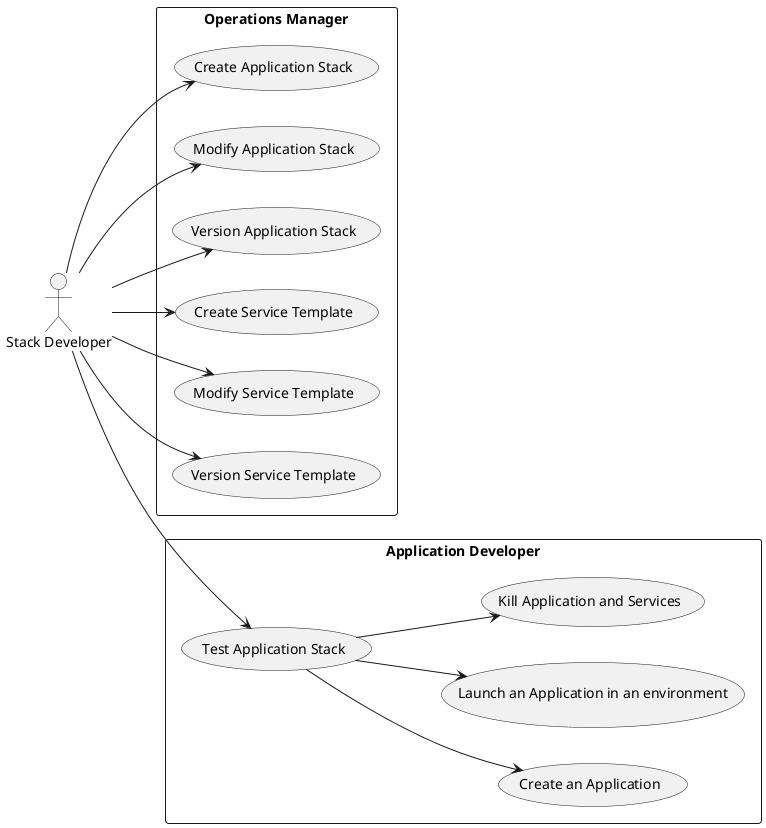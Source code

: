 @startuml
left to right direction

:Stack Developer: as Admin


rectangle "Operations Manager" {
  Admin --> (Create Application Stack)
  Admin --> (Modify Application Stack)
  Admin --> (Version Application Stack)
  Admin --> (Create Service Template)
  Admin --> (Modify Service Template)
  Admin --> (Version Service Template)
}

rectangle "Application Developer" {
  Admin --> (Test Application Stack)
  (Test Application Stack) --> (Create an Application)
  (Test Application Stack) --> (Launch an Application in an environment)
  (Test Application Stack) --> (Kill Application and Services)
}

@enduml
